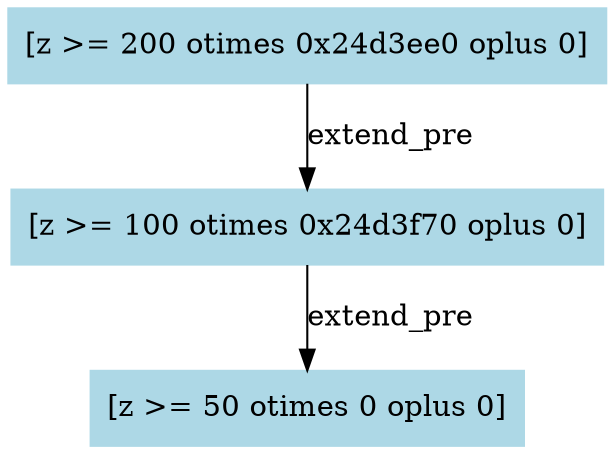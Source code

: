 digraph "[x := 50]" {
"0x24d3af0" [label="[z >= 200 otimes 0x24d3ee0 oplus 0]", color=lightblue,style=filled,shape=box]
"0x24d3af0" -> "0x24d3ee0" [label=extend_pre,color=black]
"0x24d3ee0" [label="[z >= 100 otimes 0x24d3f70 oplus 0]", color=lightblue,style=filled,shape=box]
"0x24d3ee0" -> "0x24d3f70" [label=extend_pre,color=black]
"0x24d3f70" [label="[z >= 50 otimes 0 oplus 0]", color=lightblue,style=filled,shape=box]
}


